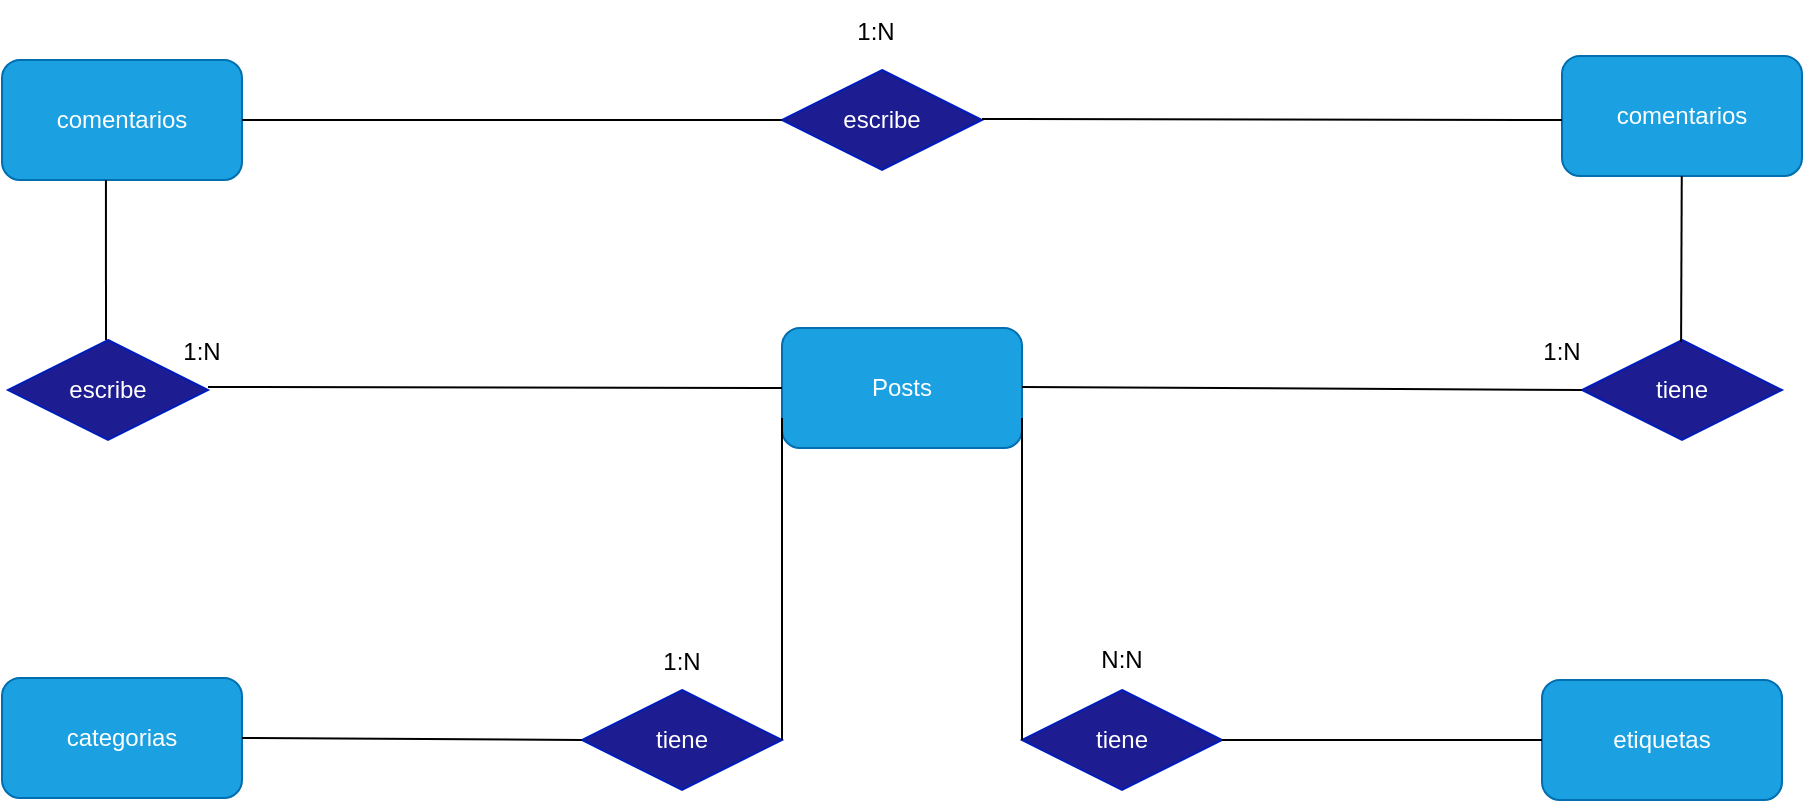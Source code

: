 <mxfile>
    <diagram id="YEWVvzpB2IWZrSgf25oI" name="Página-1">
        <mxGraphModel dx="1077" dy="646" grid="1" gridSize="10" guides="1" tooltips="1" connect="1" arrows="1" fold="1" page="1" pageScale="1" pageWidth="1169" pageHeight="827" math="0" shadow="0">
            <root>
                <mxCell id="0"/>
                <mxCell id="1" parent="0"/>
                <mxCell id="12" value="1:N" style="text;strokeColor=none;fillColor=none;align=center;verticalAlign=middle;spacingLeft=4;spacingRight=4;overflow=hidden;points=[[0,0.5],[1,0.5]];portConstraint=eastwest;rotatable=0;" parent="1" vertex="1">
                    <mxGeometry x="477" y="70" width="80" height="30" as="geometry"/>
                </mxCell>
                <mxCell id="28" value="" style="group" vertex="1" connectable="0" parent="1">
                    <mxGeometry x="80" y="98" width="900" height="372" as="geometry"/>
                </mxCell>
                <mxCell id="2" value="escribe" style="rhombus;whiteSpace=wrap;html=1;fillColor=#1D1D91;fontColor=#ffffff;strokeColor=#001DBC;" parent="28" vertex="1">
                    <mxGeometry x="390" y="7" width="100" height="50" as="geometry"/>
                </mxCell>
                <mxCell id="3" value="comentarios" style="rounded=1;whiteSpace=wrap;html=1;fillColor=#1ba1e2;fontColor=#ffffff;strokeColor=#006EAF;" parent="28" vertex="1">
                    <mxGeometry x="780" width="120" height="60" as="geometry"/>
                </mxCell>
                <mxCell id="4" value="comentarios" style="rounded=1;whiteSpace=wrap;html=1;fillColor=#1ba1e2;fontColor=#ffffff;strokeColor=#006EAF;" parent="28" vertex="1">
                    <mxGeometry y="2" width="120" height="60" as="geometry"/>
                </mxCell>
                <mxCell id="5" value="Posts" style="rounded=1;whiteSpace=wrap;html=1;fillColor=#1ba1e2;fontColor=#ffffff;strokeColor=#006EAF;" parent="28" vertex="1">
                    <mxGeometry x="390" y="136" width="120" height="60" as="geometry"/>
                </mxCell>
                <mxCell id="6" value="categorias" style="rounded=1;whiteSpace=wrap;html=1;fillColor=#1ba1e2;fontColor=#ffffff;strokeColor=#006EAF;" parent="28" vertex="1">
                    <mxGeometry y="311" width="120" height="60" as="geometry"/>
                </mxCell>
                <mxCell id="7" value="etiquetas" style="rounded=1;whiteSpace=wrap;html=1;fillColor=#1ba1e2;fontColor=#ffffff;strokeColor=#006EAF;" parent="28" vertex="1">
                    <mxGeometry x="770" y="312" width="120" height="60" as="geometry"/>
                </mxCell>
                <mxCell id="8" value="" style="endArrow=none;html=1;entryX=0;entryY=0.5;entryDx=0;entryDy=0;exitX=1;exitY=0.5;exitDx=0;exitDy=0;" parent="28" source="4" target="2" edge="1">
                    <mxGeometry width="50" height="50" relative="1" as="geometry">
                        <mxPoint x="260" y="62" as="sourcePoint"/>
                        <mxPoint x="310" y="12" as="targetPoint"/>
                    </mxGeometry>
                </mxCell>
                <mxCell id="9" value="escribe" style="rhombus;whiteSpace=wrap;html=1;fillColor=#1D1D91;fontColor=#ffffff;strokeColor=#001DBC;" parent="28" vertex="1">
                    <mxGeometry x="3" y="142" width="100" height="50" as="geometry"/>
                </mxCell>
                <mxCell id="10" value="" style="endArrow=none;html=1;entryX=0.433;entryY=1;entryDx=0;entryDy=0;entryPerimeter=0;" parent="28" target="4" edge="1">
                    <mxGeometry width="50" height="50" relative="1" as="geometry">
                        <mxPoint x="52" y="142" as="sourcePoint"/>
                        <mxPoint x="70" y="82" as="targetPoint"/>
                    </mxGeometry>
                </mxCell>
                <mxCell id="11" value="" style="endArrow=none;html=1;exitX=1;exitY=0.5;exitDx=0;exitDy=0;entryX=0;entryY=0.5;entryDx=0;entryDy=0;" parent="28" target="5" edge="1">
                    <mxGeometry width="50" height="50" relative="1" as="geometry">
                        <mxPoint x="103" y="165.5" as="sourcePoint"/>
                        <mxPoint x="380" y="166" as="targetPoint"/>
                    </mxGeometry>
                </mxCell>
                <mxCell id="13" value="1:N" style="text;strokeColor=none;fillColor=none;align=center;verticalAlign=middle;spacingLeft=4;spacingRight=4;overflow=hidden;points=[[0,0.5],[1,0.5]];portConstraint=eastwest;rotatable=0;" parent="28" vertex="1">
                    <mxGeometry x="60" y="132" width="80" height="30" as="geometry"/>
                </mxCell>
                <mxCell id="14" value="" style="endArrow=none;html=1;exitX=1;exitY=0.5;exitDx=0;exitDy=0;" parent="28" edge="1">
                    <mxGeometry width="50" height="50" relative="1" as="geometry">
                        <mxPoint x="490" y="31.5" as="sourcePoint"/>
                        <mxPoint x="780" y="32" as="targetPoint"/>
                    </mxGeometry>
                </mxCell>
                <mxCell id="15" value="tiene" style="rhombus;whiteSpace=wrap;html=1;fillColor=#1D1D91;fontColor=#ffffff;strokeColor=#001DBC;" parent="28" vertex="1">
                    <mxGeometry x="790" y="142" width="100" height="50" as="geometry"/>
                </mxCell>
                <mxCell id="16" value="" style="endArrow=none;html=1;entryX=0;entryY=0.5;entryDx=0;entryDy=0;" parent="28" target="15" edge="1">
                    <mxGeometry width="50" height="50" relative="1" as="geometry">
                        <mxPoint x="510" y="165.5" as="sourcePoint"/>
                        <mxPoint x="790" y="161" as="targetPoint"/>
                    </mxGeometry>
                </mxCell>
                <mxCell id="17" value="" style="endArrow=none;html=1;" parent="28" target="3" edge="1">
                    <mxGeometry width="50" height="50" relative="1" as="geometry">
                        <mxPoint x="839.54" y="143" as="sourcePoint"/>
                        <mxPoint x="839.5" y="63" as="targetPoint"/>
                    </mxGeometry>
                </mxCell>
                <mxCell id="18" value="tiene" style="rhombus;whiteSpace=wrap;html=1;fillColor=#1D1D91;fontColor=#ffffff;strokeColor=#001DBC;" parent="28" vertex="1">
                    <mxGeometry x="510" y="317" width="100" height="50" as="geometry"/>
                </mxCell>
                <mxCell id="19" value="1:N" style="text;strokeColor=none;fillColor=none;align=center;verticalAlign=middle;spacingLeft=4;spacingRight=4;overflow=hidden;points=[[0,0.5],[1,0.5]];portConstraint=eastwest;rotatable=0;" parent="28" vertex="1">
                    <mxGeometry x="740" y="132" width="80" height="30" as="geometry"/>
                </mxCell>
                <mxCell id="21" value="" style="endArrow=none;html=1;entryX=1;entryY=0.75;entryDx=0;entryDy=0;exitX=0;exitY=0.5;exitDx=0;exitDy=0;" parent="28" source="18" target="5" edge="1">
                    <mxGeometry width="50" height="50" relative="1" as="geometry">
                        <mxPoint x="477" y="252" as="sourcePoint"/>
                        <mxPoint x="527" y="202" as="targetPoint"/>
                    </mxGeometry>
                </mxCell>
                <mxCell id="22" value="N:N" style="text;strokeColor=none;fillColor=none;align=center;verticalAlign=middle;spacingLeft=4;spacingRight=4;overflow=hidden;points=[[0,0.5],[1,0.5]];portConstraint=eastwest;rotatable=0;" parent="28" vertex="1">
                    <mxGeometry x="520" y="286" width="80" height="30" as="geometry"/>
                </mxCell>
                <mxCell id="23" value="" style="endArrow=none;html=1;entryX=0;entryY=0.5;entryDx=0;entryDy=0;" parent="28" source="18" target="7" edge="1">
                    <mxGeometry width="50" height="50" relative="1" as="geometry">
                        <mxPoint x="640" y="372" as="sourcePoint"/>
                        <mxPoint x="690" y="322" as="targetPoint"/>
                    </mxGeometry>
                </mxCell>
                <mxCell id="24" value="tiene" style="rhombus;whiteSpace=wrap;html=1;fillColor=#1D1D91;fontColor=#ffffff;strokeColor=#001DBC;" parent="28" vertex="1">
                    <mxGeometry x="290" y="317" width="100" height="50" as="geometry"/>
                </mxCell>
                <mxCell id="25" value="" style="endArrow=none;html=1;entryX=0;entryY=0.75;entryDx=0;entryDy=0;exitX=1;exitY=0.5;exitDx=0;exitDy=0;" parent="28" source="24" target="5" edge="1">
                    <mxGeometry width="50" height="50" relative="1" as="geometry">
                        <mxPoint x="390" y="343" as="sourcePoint"/>
                        <mxPoint x="390" y="182" as="targetPoint"/>
                    </mxGeometry>
                </mxCell>
                <mxCell id="26" value="" style="endArrow=none;html=1;entryX=0;entryY=0.5;entryDx=0;entryDy=0;exitX=1;exitY=0.5;exitDx=0;exitDy=0;" parent="28" source="6" target="24" edge="1">
                    <mxGeometry width="50" height="50" relative="1" as="geometry">
                        <mxPoint x="170" y="372" as="sourcePoint"/>
                        <mxPoint x="220" y="322" as="targetPoint"/>
                    </mxGeometry>
                </mxCell>
                <mxCell id="27" value="1:N" style="text;strokeColor=none;fillColor=none;align=center;verticalAlign=middle;spacingLeft=4;spacingRight=4;overflow=hidden;points=[[0,0.5],[1,0.5]];portConstraint=eastwest;rotatable=0;" parent="28" vertex="1">
                    <mxGeometry x="300" y="287" width="80" height="30" as="geometry"/>
                </mxCell>
            </root>
        </mxGraphModel>
    </diagram>
</mxfile>